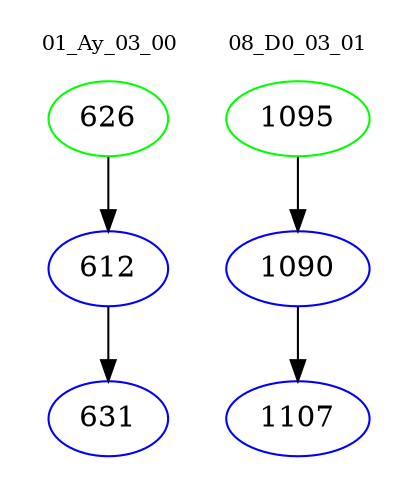 digraph{
subgraph cluster_0 {
color = white
label = "01_Ay_03_00";
fontsize=10;
T0_626 [label="626", color="green"]
T0_626 -> T0_612 [color="black"]
T0_612 [label="612", color="blue"]
T0_612 -> T0_631 [color="black"]
T0_631 [label="631", color="blue"]
}
subgraph cluster_1 {
color = white
label = "08_D0_03_01";
fontsize=10;
T1_1095 [label="1095", color="green"]
T1_1095 -> T1_1090 [color="black"]
T1_1090 [label="1090", color="blue"]
T1_1090 -> T1_1107 [color="black"]
T1_1107 [label="1107", color="blue"]
}
}
